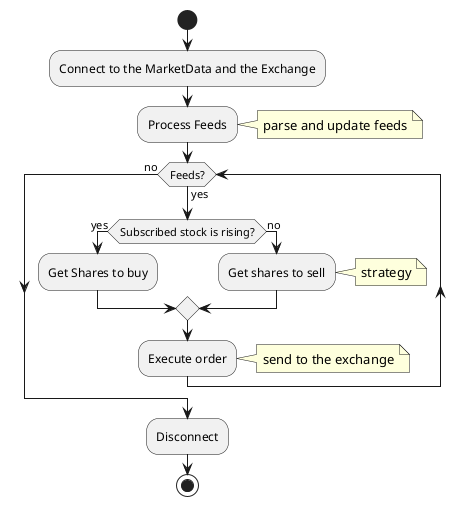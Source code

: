 @startuml

start

:Connect to the MarketData and the Exchange;
:Process Feeds;
note right
  parse and update feeds
endnote

while (Feeds?) is (yes)
    if (Subscribed stock is rising?) then (yes)
        :Get Shares to buy;
    else (no)
        :Get shares to sell;
        note right
          strategy
        endnote
    endif
    :Execute order;
    note right
      send to the exchange
    endnote
endwhile (no)

:Disconnect;

stop

@enduml

